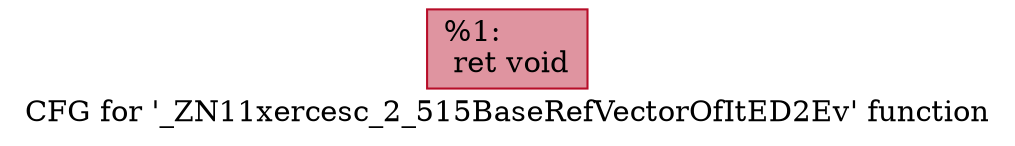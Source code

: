 digraph "CFG for '_ZN11xercesc_2_515BaseRefVectorOfItED2Ev' function" {
	label="CFG for '_ZN11xercesc_2_515BaseRefVectorOfItED2Ev' function";

	Node0x560876e19e60 [shape=record,color="#b70d28ff", style=filled, fillcolor="#b70d2870",label="{%1:\l  ret void\l}"];
}
